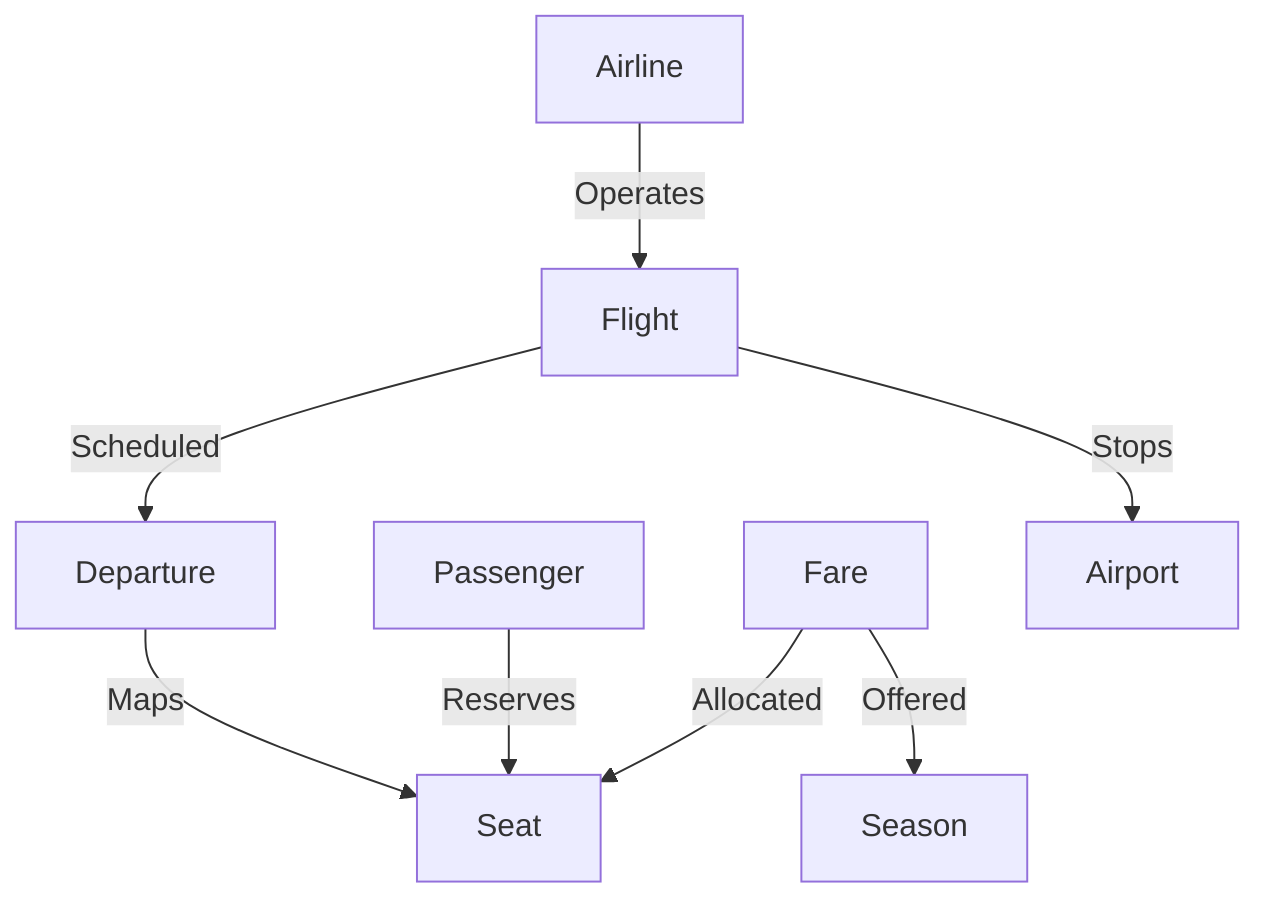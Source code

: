flowchart TD
    Airline -->|Operates| Flight
    Flight -->|Scheduled| Departure
    Departure -->|Maps| Seat
    Passenger -->|Reserves| Seat
    Fare -->|Allocated| Seat
    Fare -->|Offered| Season
    Flight -->|Stops| Airport